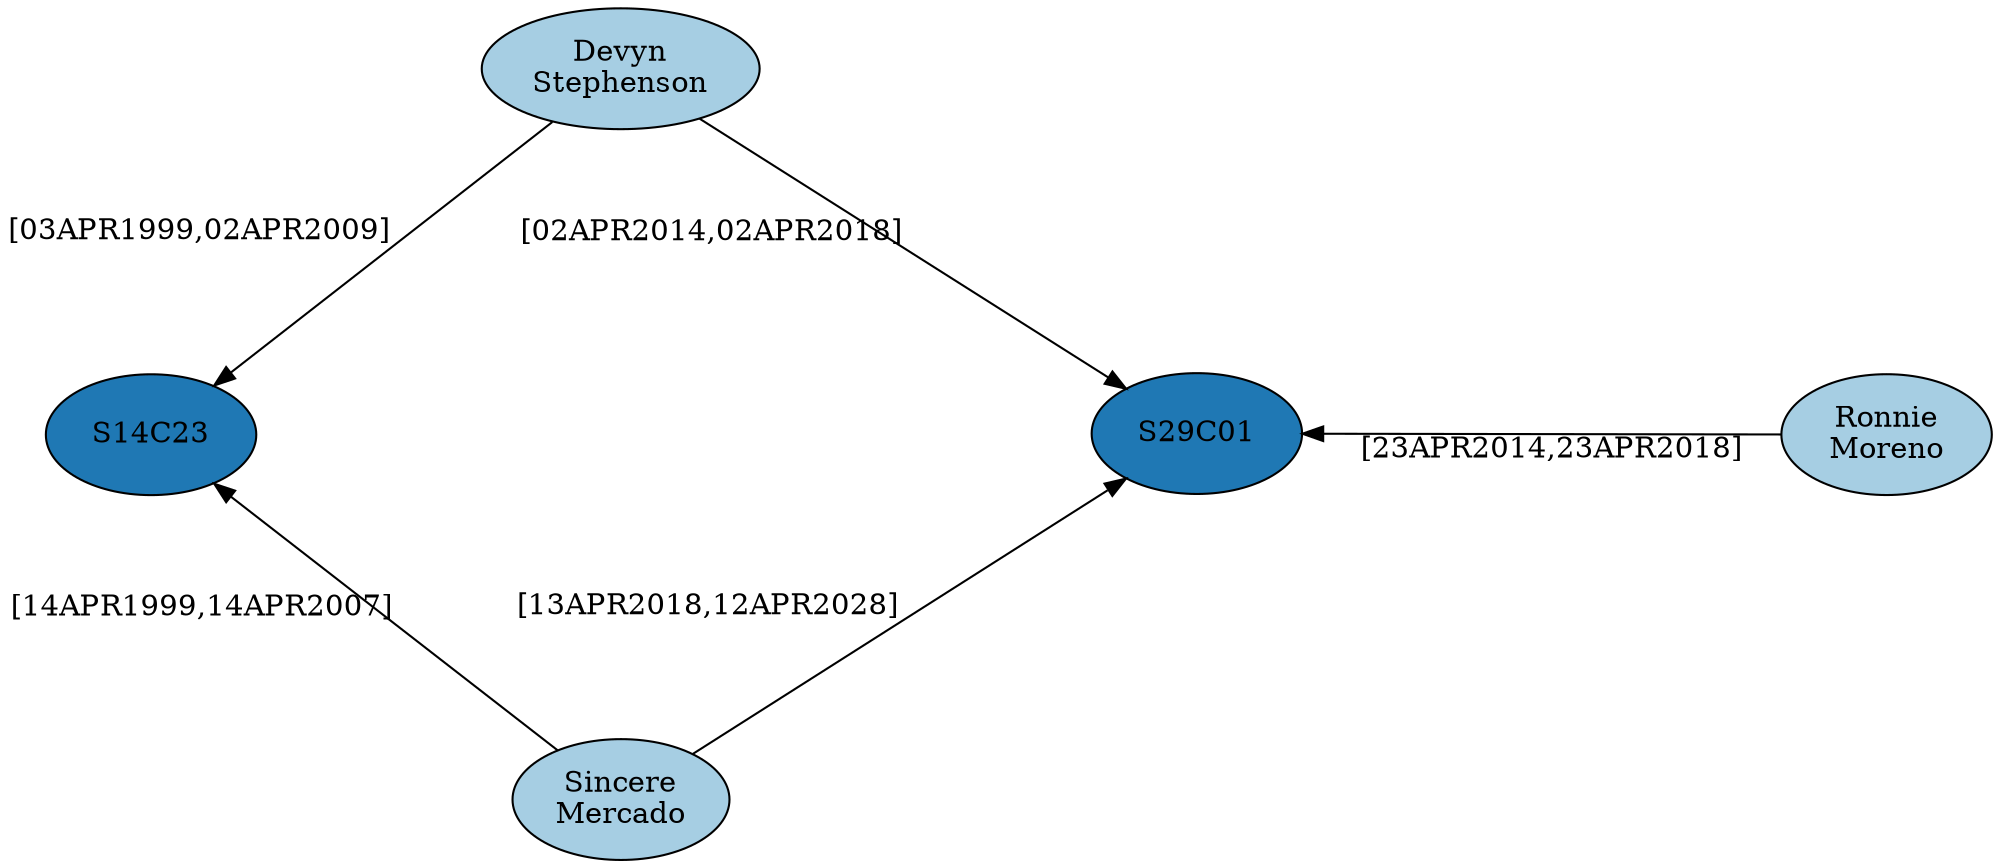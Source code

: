 digraph G {
layout=sfdp
node[colorscheme=paired8, style=filled, color=black, fixedSize=true, width=1.4, height=.8]
"I18758"[fillcolor= "1",label= "Ronnie\nMoreno"]
"I37385"[fillcolor= "1",label= "Sincere\nMercado"]
"I16215"[fillcolor= "1",label= "Devyn\nStephenson"]
"R04P04S14C23"[fillcolor= "2",label= "S14C23"]
"R04P03S29C01"[fillcolor= "2",label= "S29C01"]
"I16215" -> "R04P03S29C01"[label= "[02APR2014,02APR2018]"]
"I16215" -> "R04P04S14C23"[label= "[03APR1999,02APR2009]"]
"I18758" -> "R04P03S29C01"[label= "[23APR2014,23APR2018]"]
"I37385" -> "R04P03S29C01"[label= "[13APR2018,12APR2028]"]
"I37385" -> "R04P04S14C23"[label= "[14APR1999,14APR2007]"]
}
